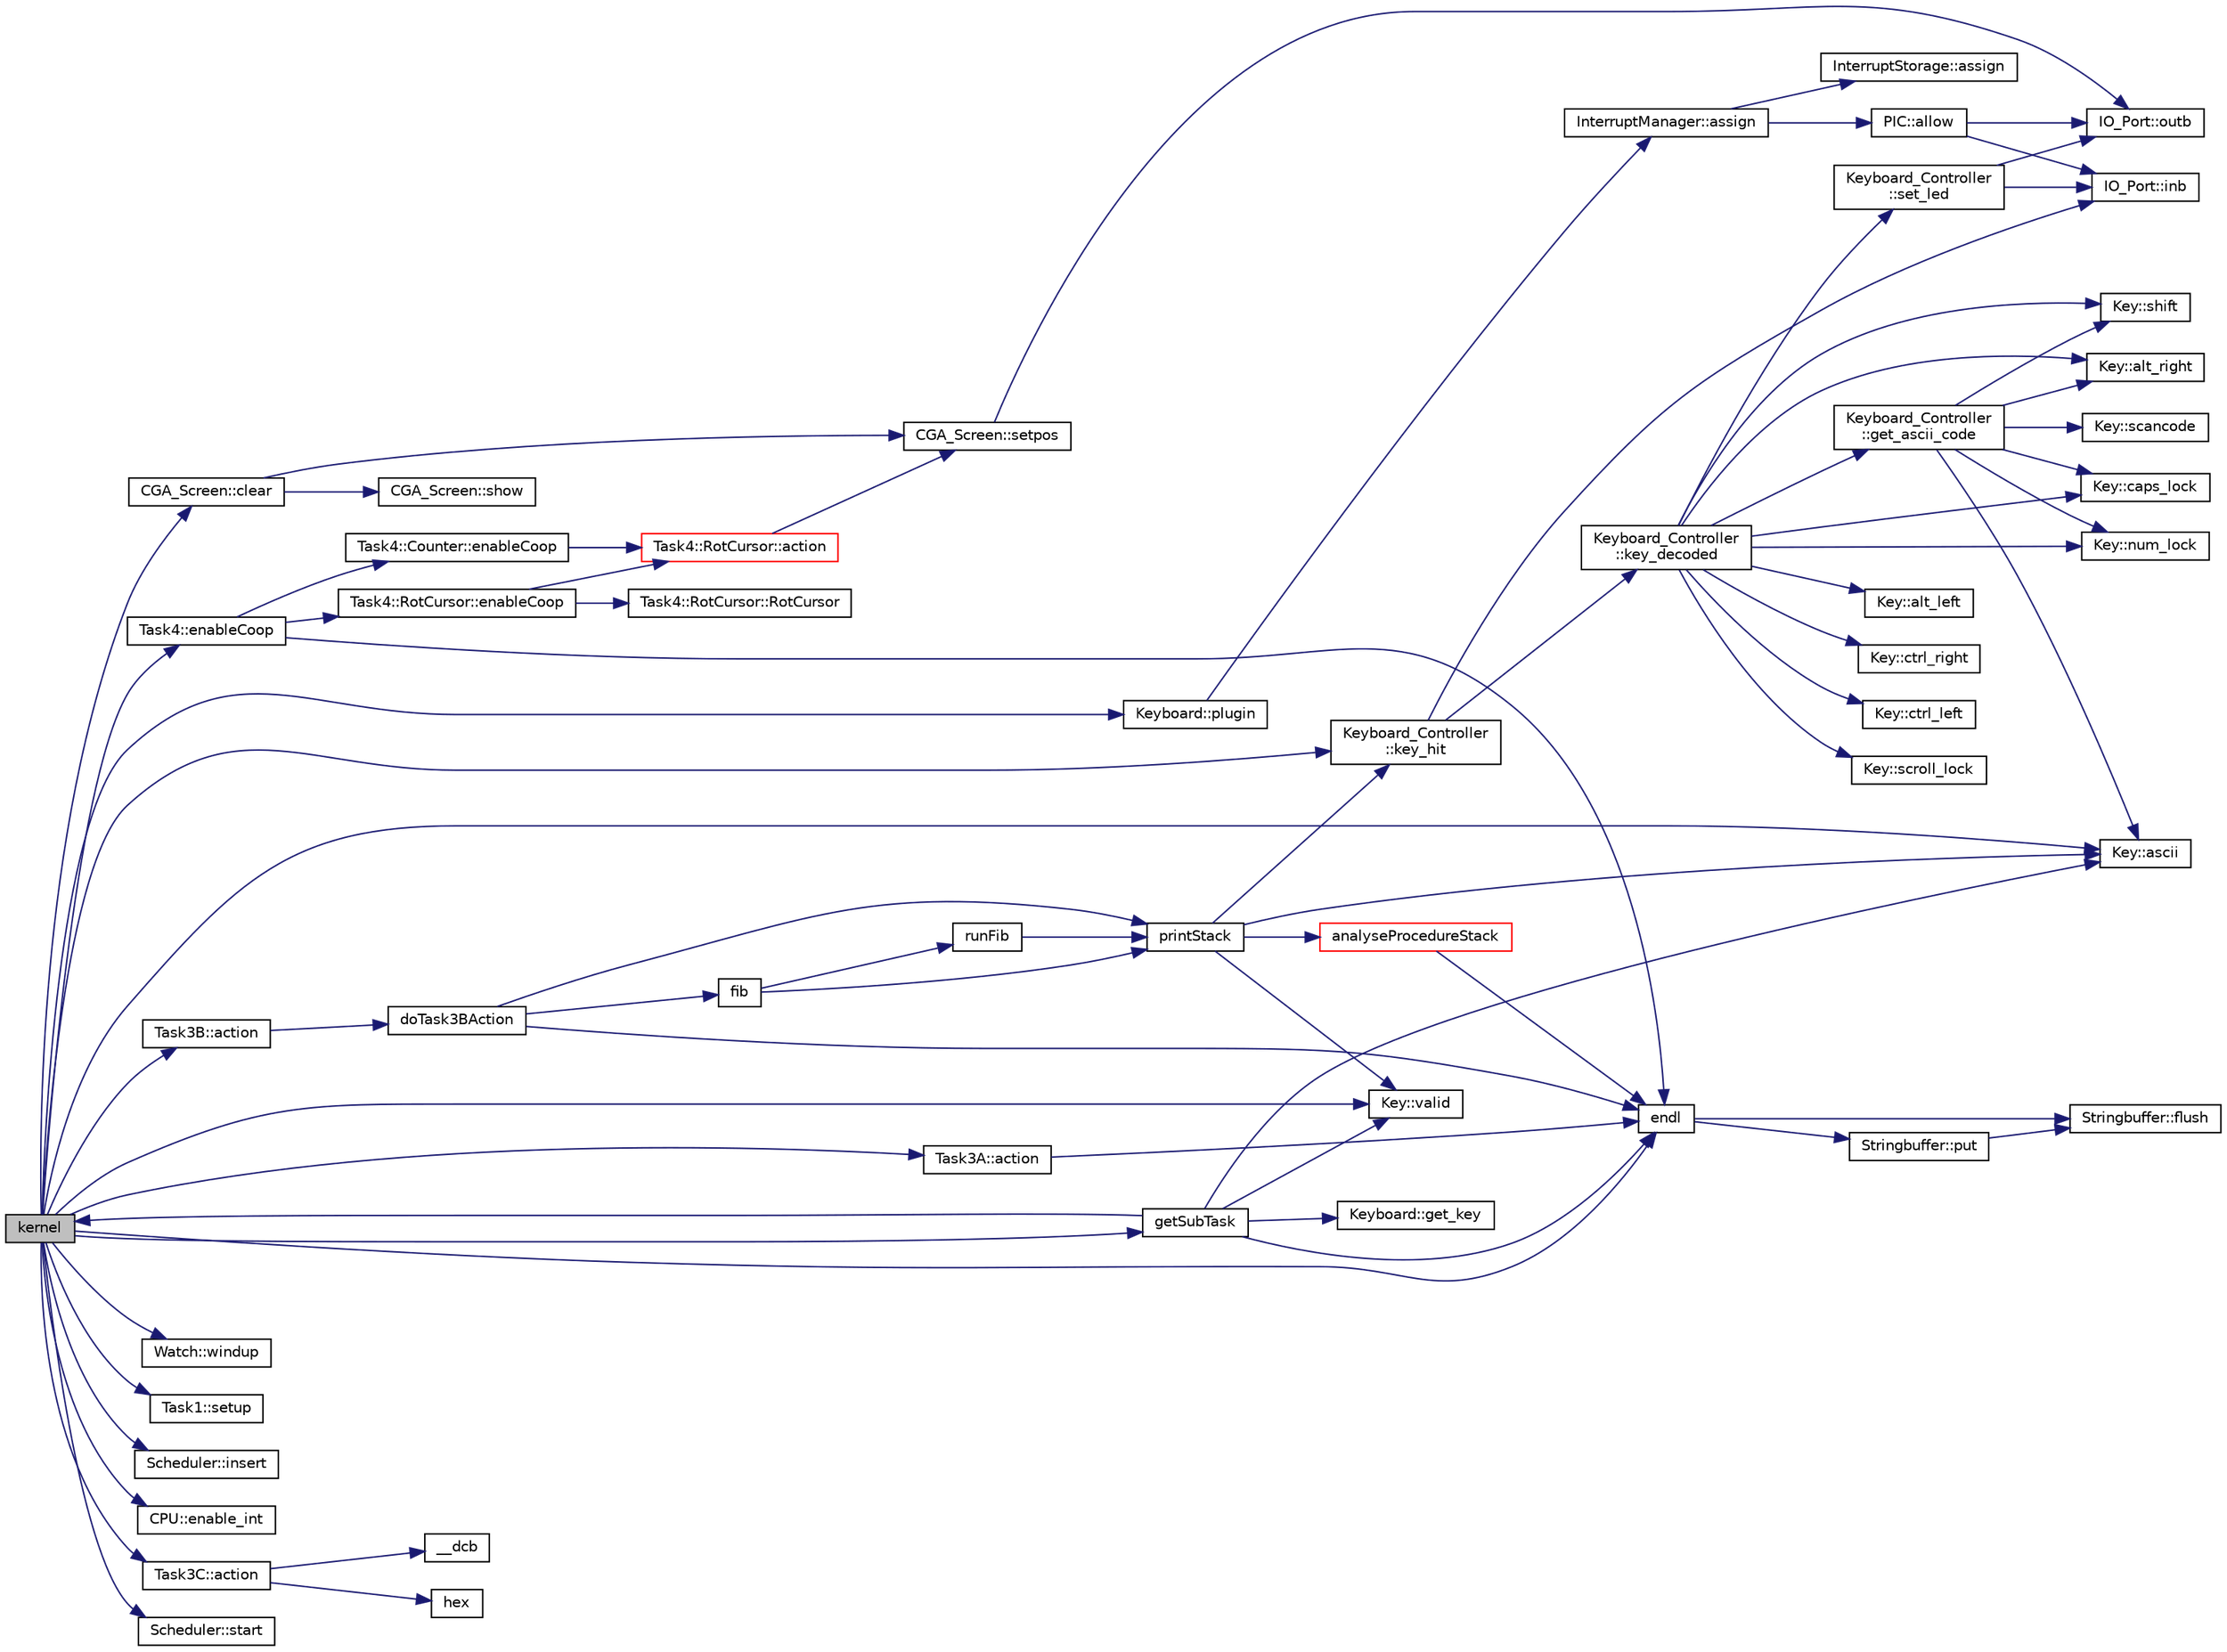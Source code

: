 digraph "kernel"
{
  bgcolor="transparent";
  edge [fontname="Helvetica",fontsize="10",labelfontname="Helvetica",labelfontsize="10"];
  node [fontname="Helvetica",fontsize="10",shape=record];
  rankdir="LR";
  Node1 [label="kernel",height=0.2,width=0.4,color="black", fillcolor="grey75", style="filled", fontcolor="black"];
  Node1 -> Node2 [color="midnightblue",fontsize="10",style="solid",fontname="Helvetica"];
  Node2 [label="CGA_Screen::clear",height=0.2,width=0.4,color="black",URL="$classCGA__Screen.html#a622bc3a2822e3006579167343d639353",tooltip="leert den aktuellen Bildschirm "];
  Node2 -> Node3 [color="midnightblue",fontsize="10",style="solid",fontname="Helvetica"];
  Node3 [label="CGA_Screen::show",height=0.2,width=0.4,color="black",URL="$classCGA__Screen.html#a6dfbfb197371c461938cfcc9c5d70187",tooltip="print a character to a specific position "];
  Node2 -> Node4 [color="midnightblue",fontsize="10",style="solid",fontname="Helvetica"];
  Node4 [label="CGA_Screen::setpos",height=0.2,width=0.4,color="black",URL="$classCGA__Screen.html#a346b7ccc05356f76e738a76a24510e33",tooltip="set the cursor position "];
  Node4 -> Node5 [color="midnightblue",fontsize="10",style="solid",fontname="Helvetica"];
  Node5 [label="IO_Port::outb",height=0.2,width=0.4,color="black",URL="$classIO__Port.html#a63edbd1cd64f3188c448e32408c2681c",tooltip="write a byte value to the associated port. "];
  Node1 -> Node6 [color="midnightblue",fontsize="10",style="solid",fontname="Helvetica"];
  Node6 [label="Keyboard::plugin",height=0.2,width=0.4,color="black",URL="$classKeyboard.html#a6d362a122a7c417ff1a5c60152746d61",tooltip="aktiviert den Interruptmechanismus für die Tastatur "];
  Node6 -> Node7 [color="midnightblue",fontsize="10",style="solid",fontname="Helvetica"];
  Node7 [label="InterruptManager::assign",height=0.2,width=0.4,color="black",URL="$classInterruptManager.html#a6b6f24b03cad03d67d2a7889ce2ae926",tooltip="Assign a handler to an interrupt. "];
  Node7 -> Node8 [color="midnightblue",fontsize="10",style="solid",fontname="Helvetica"];
  Node8 [label="InterruptStorage::assign",height=0.2,width=0.4,color="black",URL="$classInterruptStorage.html#aa0e85a2fde141c1e2017ddf360e8d6ae",tooltip="bindet ein InterruptHandler Objekt an einen speziellen Interrupt "];
  Node7 -> Node9 [color="midnightblue",fontsize="10",style="solid",fontname="Helvetica"];
  Node9 [label="PIC::allow",height=0.2,width=0.4,color="black",URL="$classPIC.html#a62ac9996c8ecfca65e2529655050b26b",tooltip="Erlaubt einen speziellen Interrupt von einem Peripheriegerät. "];
  Node9 -> Node10 [color="midnightblue",fontsize="10",style="solid",fontname="Helvetica"];
  Node10 [label="IO_Port::inb",height=0.2,width=0.4,color="black",URL="$classIO__Port.html#a77b7915e167487c31150a4c4b9a15496",tooltip="read a byte value from the associated port. "];
  Node9 -> Node5 [color="midnightblue",fontsize="10",style="solid",fontname="Helvetica"];
  Node1 -> Node11 [color="midnightblue",fontsize="10",style="solid",fontname="Helvetica"];
  Node11 [label="Watch::windup",height=0.2,width=0.4,color="black",URL="$classWatch.html#a5c0ea310d138842aeebbdd7bd4df4f38"];
  Node1 -> Node12 [color="midnightblue",fontsize="10",style="solid",fontname="Helvetica"];
  Node12 [label="Task1::setup",height=0.2,width=0.4,color="black",URL="$classTask1.html#a3aa89a0b30e6acc2adda005174dd98f5",tooltip="sets pointer to multiboot information and magic constant "];
  Node1 -> Node13 [color="midnightblue",fontsize="10",style="solid",fontname="Helvetica"];
  Node13 [label="Scheduler::insert",height=0.2,width=0.4,color="black",URL="$classScheduler.html#a70b6ae9f124b7bfdf4103e9d0b6e13e1",tooltip="Insert the specified thread into the queue. "];
  Node1 -> Node14 [color="midnightblue",fontsize="10",style="solid",fontname="Helvetica"];
  Node14 [label="CPU::enable_int",height=0.2,width=0.4,color="black",URL="$classCPU.html#ab5e5a2260ef84a433c181786f11c4609"];
  Node1 -> Node15 [color="midnightblue",fontsize="10",style="solid",fontname="Helvetica"];
  Node15 [label="endl",height=0.2,width=0.4,color="black",URL="$o__stream_8h.html#a28de23f7cab39bdb0f6a5dc3801b6c6d",tooltip="print buffer after adding a newline "];
  Node15 -> Node16 [color="midnightblue",fontsize="10",style="solid",fontname="Helvetica"];
  Node16 [label="Stringbuffer::put",height=0.2,width=0.4,color="black",URL="$classStringbuffer.html#ae497ac75047c4a8d2e35d49b92878480",tooltip="insert a character into the buffer "];
  Node16 -> Node17 [color="midnightblue",fontsize="10",style="solid",fontname="Helvetica"];
  Node17 [label="Stringbuffer::flush",height=0.2,width=0.4,color="black",URL="$classStringbuffer.html#abfb79178e3d7520f99aec80f996abaac",tooltip="flush the content of the buffer to the screen "];
  Node15 -> Node17 [color="midnightblue",fontsize="10",style="solid",fontname="Helvetica"];
  Node1 -> Node18 [color="midnightblue",fontsize="10",style="solid",fontname="Helvetica"];
  Node18 [label="Keyboard_Controller\l::key_hit",height=0.2,width=0.4,color="black",URL="$classKeyboard__Controller.html#a78cf6859d88097a0f2b6945fc86c1d21",tooltip="get the last pressed key "];
  Node18 -> Node10 [color="midnightblue",fontsize="10",style="solid",fontname="Helvetica"];
  Node18 -> Node19 [color="midnightblue",fontsize="10",style="solid",fontname="Helvetica"];
  Node19 [label="Keyboard_Controller\l::key_decoded",height=0.2,width=0.4,color="black",URL="$classKeyboard__Controller.html#aa517065c0ed4059b477dfb481539b1b2",tooltip="interpret the reveived scancode and modifier bits "];
  Node19 -> Node20 [color="midnightblue",fontsize="10",style="solid",fontname="Helvetica"];
  Node20 [label="Key::shift",height=0.2,width=0.4,color="black",URL="$classKey.html#a62e735f4121d8984d994a508bdd6a74b"];
  Node19 -> Node21 [color="midnightblue",fontsize="10",style="solid",fontname="Helvetica"];
  Node21 [label="Key::alt_right",height=0.2,width=0.4,color="black",URL="$classKey.html#af4fa809960860523573abd695e3f8fbe"];
  Node19 -> Node22 [color="midnightblue",fontsize="10",style="solid",fontname="Helvetica"];
  Node22 [label="Key::alt_left",height=0.2,width=0.4,color="black",URL="$classKey.html#ab1199ecfd588b567053543b6715ba19a"];
  Node19 -> Node23 [color="midnightblue",fontsize="10",style="solid",fontname="Helvetica"];
  Node23 [label="Key::ctrl_right",height=0.2,width=0.4,color="black",URL="$classKey.html#a90ea541bc6d1286a517eaccd700c4ba0"];
  Node19 -> Node24 [color="midnightblue",fontsize="10",style="solid",fontname="Helvetica"];
  Node24 [label="Key::ctrl_left",height=0.2,width=0.4,color="black",URL="$classKey.html#af1c7ef33119f0c10909a2de246de7854"];
  Node19 -> Node25 [color="midnightblue",fontsize="10",style="solid",fontname="Helvetica"];
  Node25 [label="Key::caps_lock",height=0.2,width=0.4,color="black",URL="$classKey.html#a45fb60e270f30b9f23e28259e851b14a"];
  Node19 -> Node26 [color="midnightblue",fontsize="10",style="solid",fontname="Helvetica"];
  Node26 [label="Keyboard_Controller\l::set_led",height=0.2,width=0.4,color="black",URL="$classKeyboard__Controller.html#a36dfc2c73c4031c8662e37159238d5b0",tooltip="switch the specified LED of the keyboard on or off. "];
  Node26 -> Node5 [color="midnightblue",fontsize="10",style="solid",fontname="Helvetica"];
  Node26 -> Node10 [color="midnightblue",fontsize="10",style="solid",fontname="Helvetica"];
  Node19 -> Node27 [color="midnightblue",fontsize="10",style="solid",fontname="Helvetica"];
  Node27 [label="Key::scroll_lock",height=0.2,width=0.4,color="black",URL="$classKey.html#af3d96c346d2e6088cafbc94fe7c783ef"];
  Node19 -> Node28 [color="midnightblue",fontsize="10",style="solid",fontname="Helvetica"];
  Node28 [label="Keyboard_Controller\l::get_ascii_code",height=0.2,width=0.4,color="black",URL="$classKeyboard__Controller.html#ac2b33ffe1e2794c81249861aa792513a",tooltip="convert the received scancode and modfier bits to an ascii char "];
  Node28 -> Node29 [color="midnightblue",fontsize="10",style="solid",fontname="Helvetica"];
  Node29 [label="Key::ascii",height=0.2,width=0.4,color="black",URL="$classKey.html#abb65ed9de2b4a8c24f557416b484df34",tooltip="set ascii value "];
  Node28 -> Node30 [color="midnightblue",fontsize="10",style="solid",fontname="Helvetica"];
  Node30 [label="Key::scancode",height=0.2,width=0.4,color="black",URL="$classKey.html#ae67075af1a5c0a7f585e8e61fc8515f8",tooltip="set scancode value "];
  Node28 -> Node31 [color="midnightblue",fontsize="10",style="solid",fontname="Helvetica"];
  Node31 [label="Key::num_lock",height=0.2,width=0.4,color="black",URL="$classKey.html#a4a8da77b0cb57bf89bffa3903c2f79ce"];
  Node28 -> Node21 [color="midnightblue",fontsize="10",style="solid",fontname="Helvetica"];
  Node28 -> Node20 [color="midnightblue",fontsize="10",style="solid",fontname="Helvetica"];
  Node28 -> Node25 [color="midnightblue",fontsize="10",style="solid",fontname="Helvetica"];
  Node19 -> Node31 [color="midnightblue",fontsize="10",style="solid",fontname="Helvetica"];
  Node1 -> Node32 [color="midnightblue",fontsize="10",style="solid",fontname="Helvetica"];
  Node32 [label="getSubTask",height=0.2,width=0.4,color="black",URL="$main_8cc.html#a9f9d2ea101dcc6e3cd7011dccc4331e0",tooltip="Wait for user input via keyboard to select sub task. "];
  Node32 -> Node15 [color="midnightblue",fontsize="10",style="solid",fontname="Helvetica"];
  Node32 -> Node33 [color="midnightblue",fontsize="10",style="solid",fontname="Helvetica"];
  Node33 [label="Keyboard::get_key",height=0.2,width=0.4,color="black",URL="$classKeyboard.html#abb808bb9de1ba66f0957588252097c37",tooltip="gibt den zuletzt betätigten Key zurück. "];
  Node32 -> Node34 [color="midnightblue",fontsize="10",style="solid",fontname="Helvetica"];
  Node34 [label="Key::valid",height=0.2,width=0.4,color="black",URL="$classKey.html#a4292f24b142a697e610fb7780a0dc9d5",tooltip="test for validity. "];
  Node32 -> Node29 [color="midnightblue",fontsize="10",style="solid",fontname="Helvetica"];
  Node32 -> Node1 [color="midnightblue",fontsize="10",style="solid",fontname="Helvetica"];
  Node1 -> Node35 [color="midnightblue",fontsize="10",style="solid",fontname="Helvetica"];
  Node35 [label="Task3A::action",height=0.2,width=0.4,color="black",URL="$classTask3A.html#a871e4066c1ba233ec3640928b77c09a0",tooltip="main part of the class "];
  Node35 -> Node15 [color="midnightblue",fontsize="10",style="solid",fontname="Helvetica"];
  Node1 -> Node34 [color="midnightblue",fontsize="10",style="solid",fontname="Helvetica"];
  Node1 -> Node29 [color="midnightblue",fontsize="10",style="solid",fontname="Helvetica"];
  Node1 -> Node36 [color="midnightblue",fontsize="10",style="solid",fontname="Helvetica"];
  Node36 [label="Task3B::action",height=0.2,width=0.4,color="black",URL="$classTask3B.html#aa803f35a028d2dc338d20d69ab592f20",tooltip="prints the line "];
  Node36 -> Node37 [color="midnightblue",fontsize="10",style="solid",fontname="Helvetica"];
  Node37 [label="doTask3BAction",height=0.2,width=0.4,color="black",URL="$task3B_8cc.html#a5874bf2c7fd779b0760c4d5f16bb2d08"];
  Node37 -> Node38 [color="midnightblue",fontsize="10",style="solid",fontname="Helvetica"];
  Node38 [label="printStack",height=0.2,width=0.4,color="black",URL="$task3B_8cc.html#a1140e1f1ebb85d5c7103af6e0b522c22"];
  Node38 -> Node39 [color="midnightblue",fontsize="10",style="solid",fontname="Helvetica"];
  Node39 [label="analyseProcedureStack",height=0.2,width=0.4,color="red",URL="$analyse_8h.html#a779cba6565d75b0b5d78aa3304adc280",tooltip="Diese Funktion dient der Analyse des Prozedurstacks. "];
  Node39 -> Node15 [color="midnightblue",fontsize="10",style="solid",fontname="Helvetica"];
  Node38 -> Node18 [color="midnightblue",fontsize="10",style="solid",fontname="Helvetica"];
  Node38 -> Node34 [color="midnightblue",fontsize="10",style="solid",fontname="Helvetica"];
  Node38 -> Node29 [color="midnightblue",fontsize="10",style="solid",fontname="Helvetica"];
  Node37 -> Node40 [color="midnightblue",fontsize="10",style="solid",fontname="Helvetica"];
  Node40 [label="fib",height=0.2,width=0.4,color="black",URL="$task3B_8cc.html#ad1b3bc944aac0dbdd041cc180ff8c37a"];
  Node40 -> Node38 [color="midnightblue",fontsize="10",style="solid",fontname="Helvetica"];
  Node40 -> Node41 [color="midnightblue",fontsize="10",style="solid",fontname="Helvetica"];
  Node41 [label="runFib",height=0.2,width=0.4,color="black",URL="$task3B_8cc.html#a4205b075c53452d0a4cb9966fe2bf855"];
  Node41 -> Node38 [color="midnightblue",fontsize="10",style="solid",fontname="Helvetica"];
  Node37 -> Node15 [color="midnightblue",fontsize="10",style="solid",fontname="Helvetica"];
  Node1 -> Node42 [color="midnightblue",fontsize="10",style="solid",fontname="Helvetica"];
  Node42 [label="Task3C::action",height=0.2,width=0.4,color="black",URL="$classTask3C.html#ab6da484eff22a0c3d9b70d7f6acf638e",tooltip="main part of the class "];
  Node42 -> Node43 [color="midnightblue",fontsize="10",style="solid",fontname="Helvetica"];
  Node43 [label="hex",height=0.2,width=0.4,color="black",URL="$o__stream_8h.html#ac9bf4a3a6b7a2f0105d73ce270f5e69d",tooltip="switch basis of o_stream to hexadecimal "];
  Node42 -> Node44 [color="midnightblue",fontsize="10",style="solid",fontname="Helvetica"];
  Node44 [label="__dcb",height=0.2,width=0.4,color="black",URL="$task3C_8cc.html#adccba38b355e8f19b544cd89bcf49400"];
  Node1 -> Node45 [color="midnightblue",fontsize="10",style="solid",fontname="Helvetica"];
  Node45 [label="Task4::enableCoop",height=0.2,width=0.4,color="black",URL="$classTask4.html#a5ec390882239e7957f43edaf891156eb",tooltip="switch sub tasks to cooperative scheduling "];
  Node45 -> Node15 [color="midnightblue",fontsize="10",style="solid",fontname="Helvetica"];
  Node45 -> Node46 [color="midnightblue",fontsize="10",style="solid",fontname="Helvetica"];
  Node46 [label="Task4::RotCursor::enableCoop",height=0.2,width=0.4,color="black",URL="$classTask4_1_1RotCursor.html#aa317aab41cd3e8f579df5dfeb1b99108"];
  Node46 -> Node47 [color="midnightblue",fontsize="10",style="solid",fontname="Helvetica"];
  Node47 [label="Task4::RotCursor::RotCursor",height=0.2,width=0.4,color="black",URL="$classTask4_1_1RotCursor.html#acd12c5d89f2e5bae6b3858d10432c347",tooltip="Default constructor. "];
  Node46 -> Node48 [color="midnightblue",fontsize="10",style="solid",fontname="Helvetica"];
  Node48 [label="Task4::RotCursor::action",height=0.2,width=0.4,color="red",URL="$classTask4_1_1RotCursor.html#a33e3fee3981896223823f4b396339f40",tooltip="start outputting the symbol "];
  Node48 -> Node4 [color="midnightblue",fontsize="10",style="solid",fontname="Helvetica"];
  Node45 -> Node49 [color="midnightblue",fontsize="10",style="solid",fontname="Helvetica"];
  Node49 [label="Task4::Counter::enableCoop",height=0.2,width=0.4,color="black",URL="$classTask4_1_1Counter.html#a23b32a250857ab5e8fdc0b4fb5a0ee43"];
  Node49 -> Node48 [color="midnightblue",fontsize="10",style="solid",fontname="Helvetica"];
  Node1 -> Node50 [color="midnightblue",fontsize="10",style="solid",fontname="Helvetica"];
  Node50 [label="Scheduler::start",height=0.2,width=0.4,color="black",URL="$classScheduler.html#a63a264c69136bace160286ef30ed0c11",tooltip="Start the scheduling by starting the first thread. "];
}
